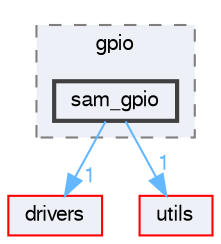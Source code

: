 digraph "sam_gpio"
{
 // LATEX_PDF_SIZE
  bgcolor="transparent";
  edge [fontname=FreeSans,fontsize=10,labelfontname=FreeSans,labelfontsize=10];
  node [fontname=FreeSans,fontsize=10,shape=box,height=0.2,width=0.4];
  compound=true
  subgraph clusterdir_210628393fae0feee6a524b63206cb79 {
    graph [ bgcolor="#edf0f7", pencolor="grey50", label="gpio", fontname=FreeSans,fontsize=10 style="filled,dashed", URL="dir_210628393fae0feee6a524b63206cb79.html",tooltip=""]
  dir_744eb2320f843e8c38d8eb58411c7de1 [label="sam_gpio", fillcolor="#edf0f7", color="grey25", style="filled,bold", URL="dir_744eb2320f843e8c38d8eb58411c7de1.html",tooltip=""];
  }
  dir_23452eaafd74a0dfcbccff24142d67ec [label="drivers", fillcolor="#edf0f7", color="red", style="filled", URL="dir_23452eaafd74a0dfcbccff24142d67ec.html",tooltip=""];
  dir_7dbb3f8d9b3c7f1bbfe241818c433d10 [label="utils", fillcolor="#edf0f7", color="red", style="filled", URL="dir_7dbb3f8d9b3c7f1bbfe241818c433d10.html",tooltip=""];
  dir_744eb2320f843e8c38d8eb58411c7de1->dir_23452eaafd74a0dfcbccff24142d67ec [headlabel="1", labeldistance=1.5 headhref="dir_000041_000014.html" color="steelblue1" fontcolor="steelblue1"];
  dir_744eb2320f843e8c38d8eb58411c7de1->dir_7dbb3f8d9b3c7f1bbfe241818c433d10 [headlabel="1", labeldistance=1.5 headhref="dir_000041_000068.html" color="steelblue1" fontcolor="steelblue1"];
}
